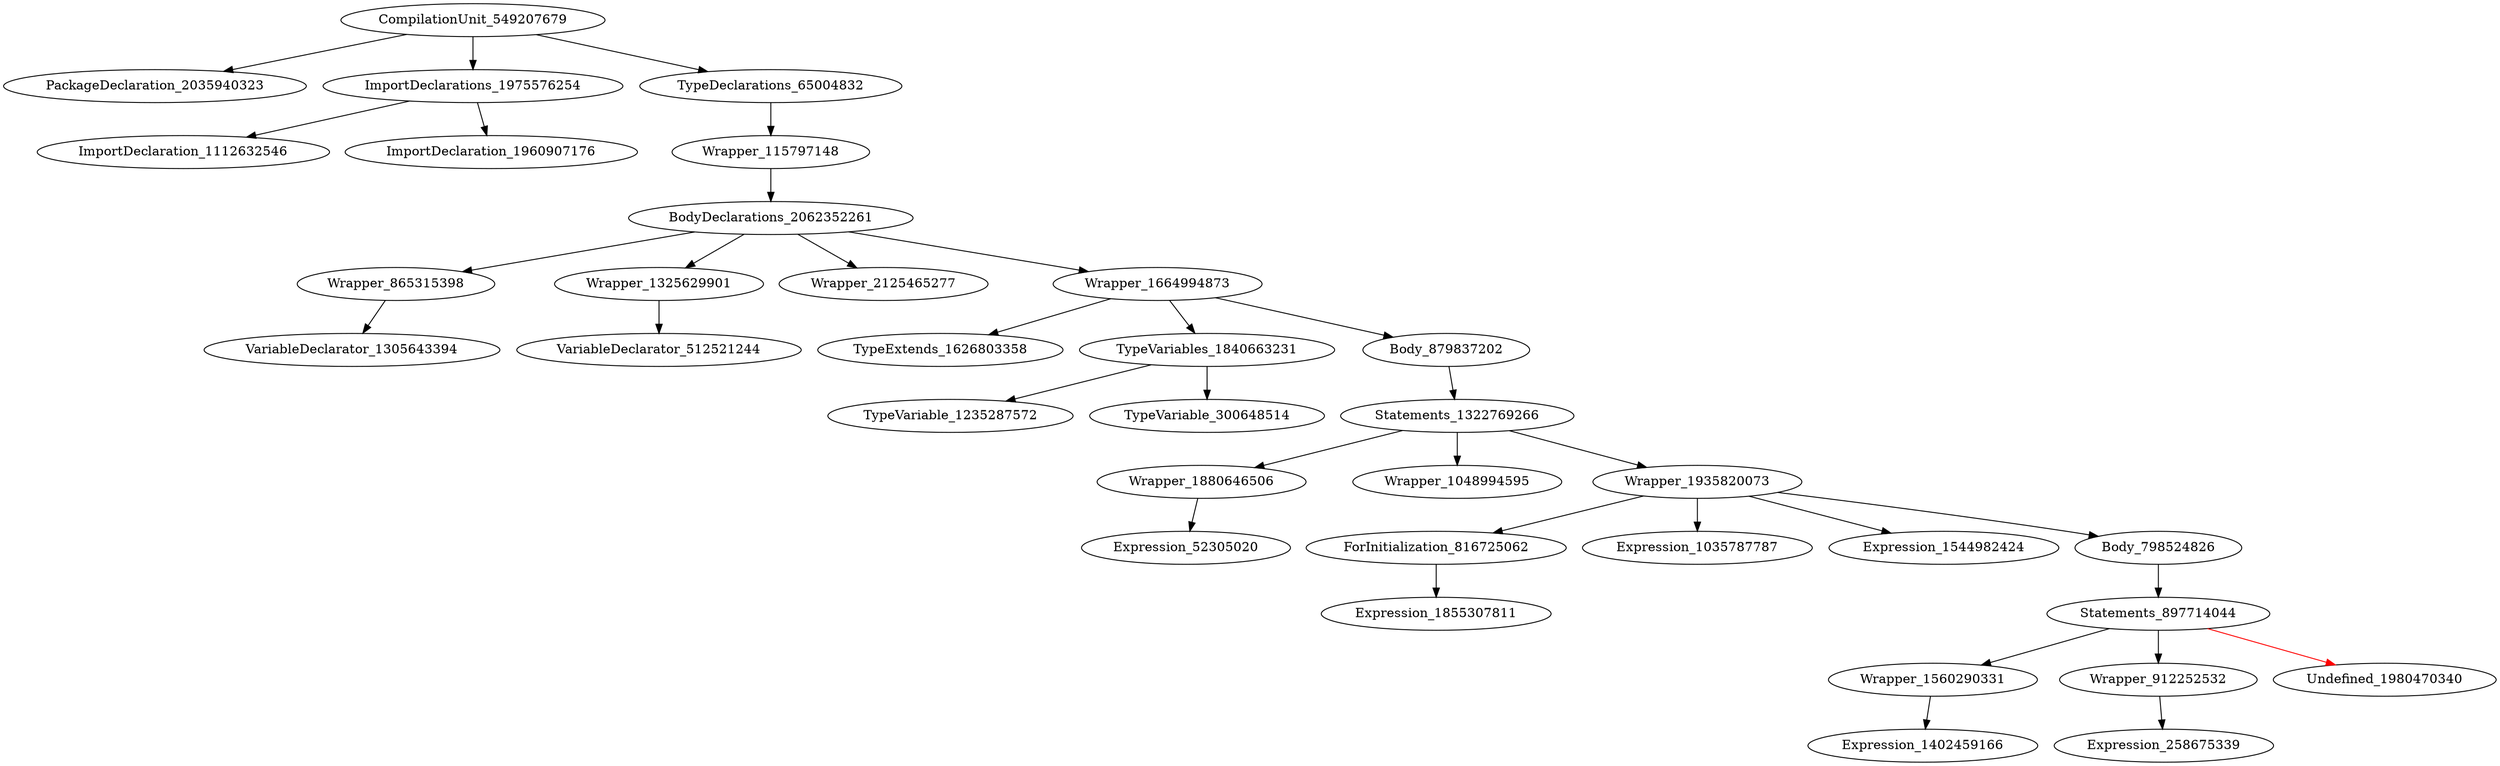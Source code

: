 digraph {
CompilationUnit_549207679 -> PackageDeclaration_2035940323
CompilationUnit_549207679 -> ImportDeclarations_1975576254
CompilationUnit_549207679 -> TypeDeclarations_65004832
ImportDeclarations_1975576254 -> ImportDeclaration_1112632546
ImportDeclarations_1975576254 -> ImportDeclaration_1960907176
TypeDeclarations_65004832 -> Wrapper_115797148
Wrapper_115797148 -> BodyDeclarations_2062352261
BodyDeclarations_2062352261 -> Wrapper_865315398
BodyDeclarations_2062352261 -> Wrapper_1325629901
BodyDeclarations_2062352261 -> Wrapper_2125465277
BodyDeclarations_2062352261 -> Wrapper_1664994873
Wrapper_865315398 -> VariableDeclarator_1305643394
Wrapper_1325629901 -> VariableDeclarator_512521244
Wrapper_1664994873 -> TypeExtends_1626803358
Wrapper_1664994873 -> TypeVariables_1840663231
Wrapper_1664994873 -> Body_879837202
TypeVariables_1840663231 -> TypeVariable_1235287572
TypeVariables_1840663231 -> TypeVariable_300648514
Body_879837202 -> Statements_1322769266
Statements_1322769266 -> Wrapper_1880646506
Statements_1322769266 -> Wrapper_1048994595
Statements_1322769266 -> Wrapper_1935820073
Wrapper_1880646506 -> Expression_52305020
Wrapper_1935820073 -> ForInitialization_816725062
Wrapper_1935820073 -> Expression_1035787787
Wrapper_1935820073 -> Expression_1544982424
Wrapper_1935820073 -> Body_798524826
ForInitialization_816725062 -> Expression_1855307811
Body_798524826 -> Statements_897714044
Statements_897714044 -> Wrapper_1560290331
Statements_897714044 -> Wrapper_912252532
Statements_897714044 -> Undefined_1980470340 [color = red] 
Wrapper_1560290331 -> Expression_1402459166
Wrapper_912252532 -> Expression_258675339
}